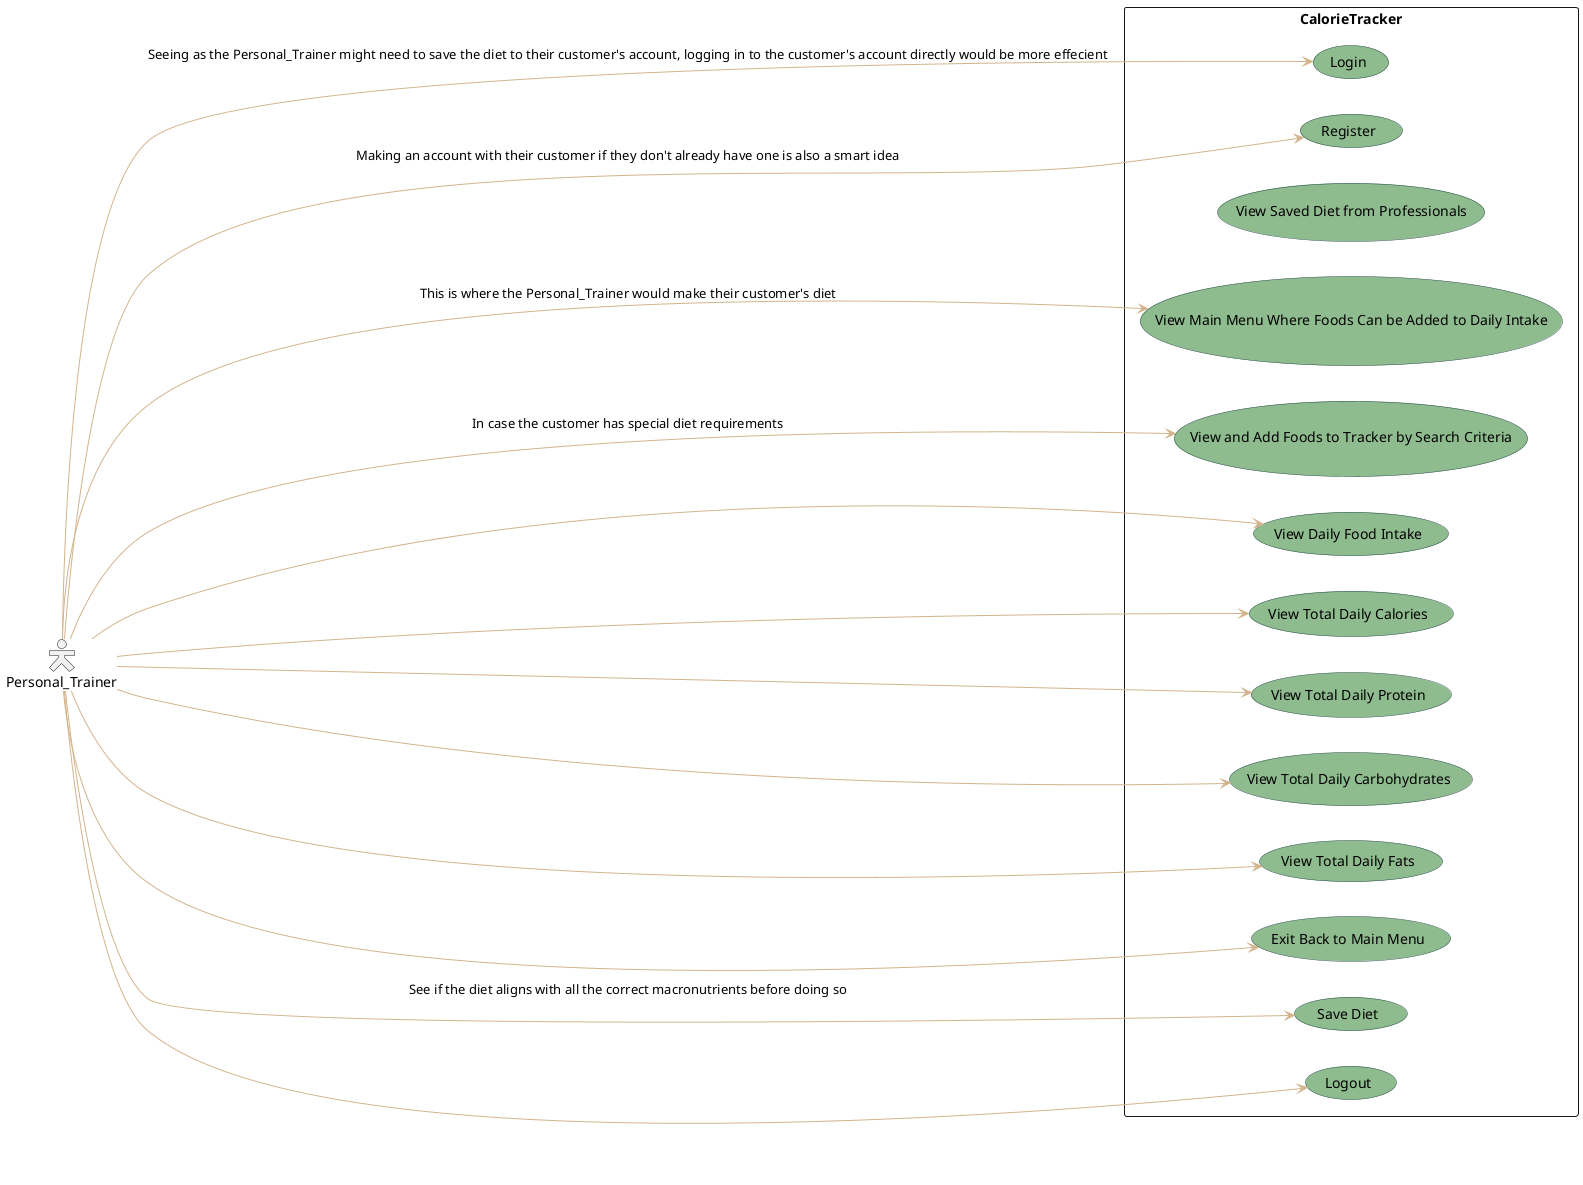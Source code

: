 @startuml personal_trainer
skinparam actorStyle Hollow 
skinparam usecase {
BackgroundColor DarkSeaGreen
BorderColor DarkSlateGray

BackgroundColor<< Main >> YellowGreen 
BorderColor<< Main >> YellowGreen 

ArrowColor tan 
ActorBorderColor black
ActorFontName Courier

ActorBackgroundColor<< Human >> Black
}
left to right direction
actor Personal_Trainer
rectangle CalorieTracker {
  (Login)
  (Register)
  (View Saved Diet from Professionals)
  (View Main Menu Where Foods Can be Added to Daily Intake)
  (View and Add Foods to Tracker by Search Criteria)
  (View Daily Food Intake)
  (View Total Daily Calories)
  (View Total Daily Protein)
  (View Total Daily Carbohydrates)
  (View Total Daily Fats)
  (Exit Back to Main Menu)
  (Save Diet)
  (Logout)
}
Personal_Trainer --> (Login) : Seeing as the Personal_Trainer might need to save the diet to their customer's account, logging in to the customer's account directly would be more effecient
Personal_Trainer --> (Register) : Making an account with their customer if they don't already have one is also a smart idea
Personal_Trainer --> (View Main Menu Where Foods Can be Added to Daily Intake) : This is where the Personal_Trainer would make their customer's diet
Personal_Trainer --> (View and Add Foods to Tracker by Search Criteria) : In case the customer has special diet requirements
Personal_Trainer --> (View Daily Food Intake)
Personal_Trainer --> (View Total Daily Calories)
Personal_Trainer --> (View Total Daily Protein)
Personal_Trainer --> (View Total Daily Carbohydrates)
Personal_Trainer --> (View Total Daily Fats)
Personal_Trainer --> (Exit Back to Main Menu)
Personal_Trainer --> (Save Diet) : See if the diet aligns with all the correct macronutrients before doing so
Personal_Trainer --> (Logout)
@enduml
